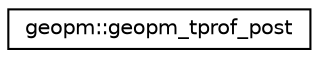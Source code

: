 digraph "Graphical Class Hierarchy"
{
  edge [fontname="Helvetica",fontsize="10",labelfontname="Helvetica",labelfontsize="10"];
  node [fontname="Helvetica",fontsize="10",shape=record];
  rankdir="LR";
  Node0 [label="geopm::geopm_tprof_post",height=0.2,width=0.4,color="black", fillcolor="white", style="filled",URL="$interfacegeopm_1_1geopm__tprof__post.html",tooltip="Fortran interface to geopm_tprof_post  C function. "];
}
